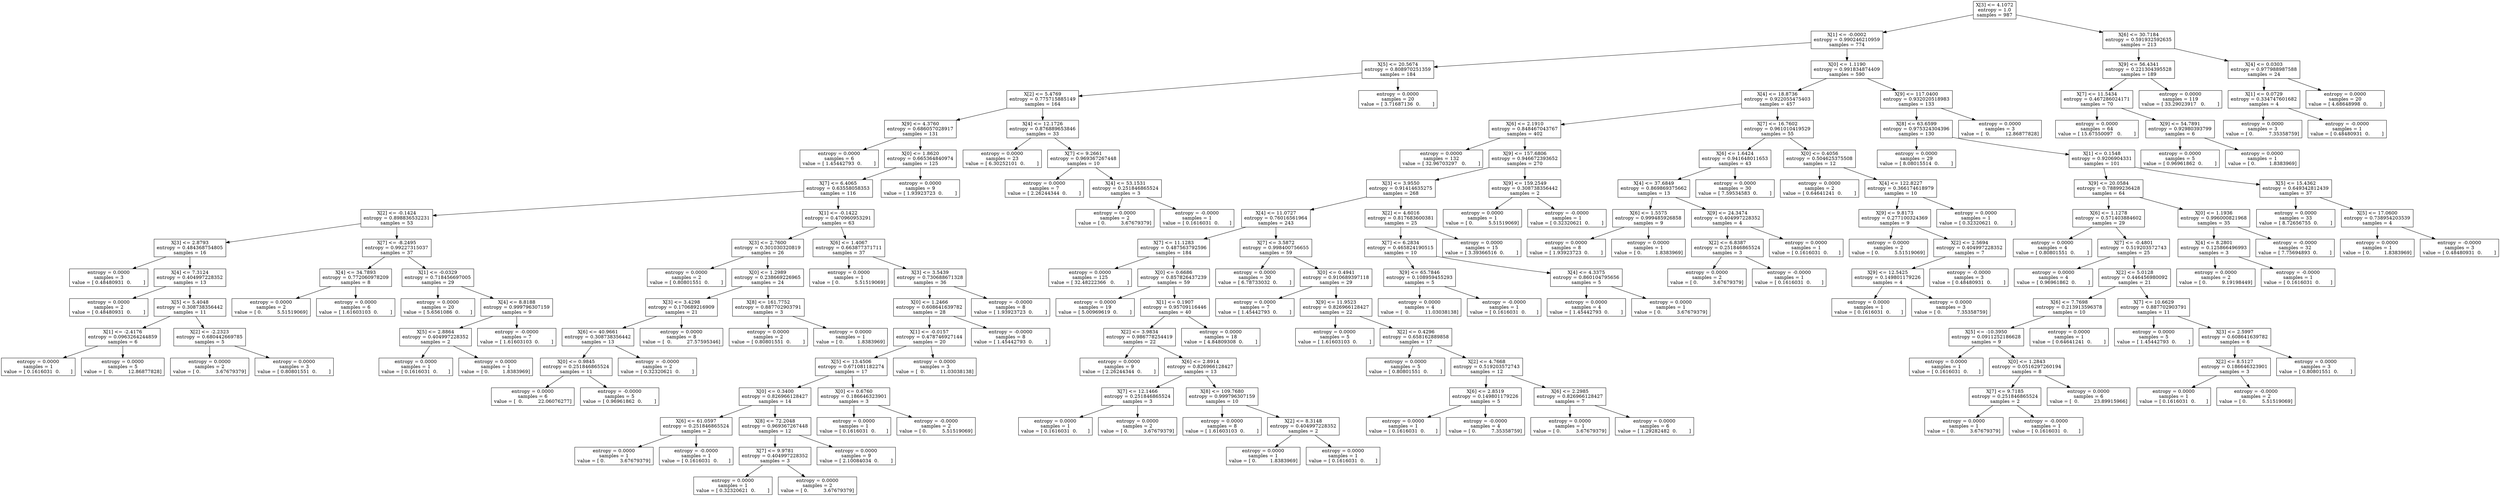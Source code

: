 digraph Tree {
0 [label="X[3] <= 4.1072\nentropy = 1.0\nsamples = 987", shape="box"] ;
1 [label="X[1] <= -0.0002\nentropy = 0.990246210959\nsamples = 774", shape="box"] ;
0 -> 1 ;
2 [label="X[5] <= 20.5674\nentropy = 0.808970251359\nsamples = 184", shape="box"] ;
1 -> 2 ;
3 [label="X[2] <= 5.4769\nentropy = 0.775715885149\nsamples = 164", shape="box"] ;
2 -> 3 ;
4 [label="X[9] <= 4.3760\nentropy = 0.686057028917\nsamples = 131", shape="box"] ;
3 -> 4 ;
5 [label="entropy = 0.0000\nsamples = 6\nvalue = [ 1.45442793  0.        ]", shape="box"] ;
4 -> 5 ;
6 [label="X[0] <= 1.8620\nentropy = 0.665364840974\nsamples = 125", shape="box"] ;
4 -> 6 ;
7 [label="X[7] <= 6.4065\nentropy = 0.63558058353\nsamples = 116", shape="box"] ;
6 -> 7 ;
8 [label="X[2] <= -0.1424\nentropy = 0.898836532231\nsamples = 53", shape="box"] ;
7 -> 8 ;
9 [label="X[3] <= 2.8793\nentropy = 0.484368754805\nsamples = 16", shape="box"] ;
8 -> 9 ;
10 [label="entropy = 0.0000\nsamples = 3\nvalue = [ 0.48480931  0.        ]", shape="box"] ;
9 -> 10 ;
11 [label="X[4] <= 7.3124\nentropy = 0.404997228352\nsamples = 13", shape="box"] ;
9 -> 11 ;
12 [label="entropy = 0.0000\nsamples = 2\nvalue = [ 0.48480931  0.        ]", shape="box"] ;
11 -> 12 ;
13 [label="X[5] <= 5.4048\nentropy = 0.308738356442\nsamples = 11", shape="box"] ;
11 -> 13 ;
14 [label="X[1] <= -2.4176\nentropy = 0.0963264244859\nsamples = 6", shape="box"] ;
13 -> 14 ;
15 [label="entropy = 0.0000\nsamples = 1\nvalue = [ 0.1616031  0.       ]", shape="box"] ;
14 -> 15 ;
16 [label="entropy = 0.0000\nsamples = 5\nvalue = [  0.          12.86877828]", shape="box"] ;
14 -> 16 ;
17 [label="X[2] <= -2.2323\nentropy = 0.680442669785\nsamples = 5", shape="box"] ;
13 -> 17 ;
18 [label="entropy = 0.0000\nsamples = 2\nvalue = [ 0.          3.67679379]", shape="box"] ;
17 -> 18 ;
19 [label="entropy = 0.0000\nsamples = 3\nvalue = [ 0.80801551  0.        ]", shape="box"] ;
17 -> 19 ;
20 [label="X[7] <= -8.2495\nentropy = 0.99227315037\nsamples = 37", shape="box"] ;
8 -> 20 ;
21 [label="X[4] <= 34.7893\nentropy = 0.772060978209\nsamples = 8", shape="box"] ;
20 -> 21 ;
22 [label="entropy = 0.0000\nsamples = 2\nvalue = [ 0.          5.51519069]", shape="box"] ;
21 -> 22 ;
23 [label="entropy = 0.0000\nsamples = 6\nvalue = [ 1.61603103  0.        ]", shape="box"] ;
21 -> 23 ;
24 [label="X[1] <= -0.0329\nentropy = 0.718456697005\nsamples = 29", shape="box"] ;
20 -> 24 ;
25 [label="entropy = 0.0000\nsamples = 20\nvalue = [ 5.6561086  0.       ]", shape="box"] ;
24 -> 25 ;
26 [label="X[4] <= 8.8188\nentropy = 0.999796307159\nsamples = 9", shape="box"] ;
24 -> 26 ;
27 [label="X[5] <= 2.8864\nentropy = 0.404997228352\nsamples = 2", shape="box"] ;
26 -> 27 ;
28 [label="entropy = 0.0000\nsamples = 1\nvalue = [ 0.1616031  0.       ]", shape="box"] ;
27 -> 28 ;
29 [label="entropy = 0.0000\nsamples = 1\nvalue = [ 0.         1.8383969]", shape="box"] ;
27 -> 29 ;
30 [label="entropy = -0.0000\nsamples = 7\nvalue = [ 1.61603103  0.        ]", shape="box"] ;
26 -> 30 ;
31 [label="X[1] <= -0.1422\nentropy = 0.470960953291\nsamples = 63", shape="box"] ;
7 -> 31 ;
32 [label="X[3] <= 2.7600\nentropy = 0.301030320819\nsamples = 26", shape="box"] ;
31 -> 32 ;
33 [label="entropy = 0.0000\nsamples = 2\nvalue = [ 0.80801551  0.        ]", shape="box"] ;
32 -> 33 ;
34 [label="X[0] <= 1.2989\nentropy = 0.238669226965\nsamples = 24", shape="box"] ;
32 -> 34 ;
35 [label="X[3] <= 3.4298\nentropy = 0.170689216909\nsamples = 21", shape="box"] ;
34 -> 35 ;
36 [label="X[6] <= 40.9661\nentropy = 0.308738356442\nsamples = 13", shape="box"] ;
35 -> 36 ;
37 [label="X[0] <= 0.9845\nentropy = 0.251846865524\nsamples = 11", shape="box"] ;
36 -> 37 ;
38 [label="entropy = 0.0000\nsamples = 6\nvalue = [  0.          22.06076277]", shape="box"] ;
37 -> 38 ;
39 [label="entropy = -0.0000\nsamples = 5\nvalue = [ 0.96961862  0.        ]", shape="box"] ;
37 -> 39 ;
40 [label="entropy = -0.0000\nsamples = 2\nvalue = [ 0.32320621  0.        ]", shape="box"] ;
36 -> 40 ;
41 [label="entropy = 0.0000\nsamples = 8\nvalue = [  0.          27.57595346]", shape="box"] ;
35 -> 41 ;
42 [label="X[8] <= 161.7752\nentropy = 0.887702903791\nsamples = 3", shape="box"] ;
34 -> 42 ;
43 [label="entropy = 0.0000\nsamples = 2\nvalue = [ 0.80801551  0.        ]", shape="box"] ;
42 -> 43 ;
44 [label="entropy = 0.0000\nsamples = 1\nvalue = [ 0.         1.8383969]", shape="box"] ;
42 -> 44 ;
45 [label="X[6] <= 1.4067\nentropy = 0.663877371711\nsamples = 37", shape="box"] ;
31 -> 45 ;
46 [label="entropy = 0.0000\nsamples = 1\nvalue = [ 0.          5.51519069]", shape="box"] ;
45 -> 46 ;
47 [label="X[3] <= 3.5439\nentropy = 0.730688671328\nsamples = 36", shape="box"] ;
45 -> 47 ;
48 [label="X[0] <= 1.2466\nentropy = 0.608641639782\nsamples = 28", shape="box"] ;
47 -> 48 ;
49 [label="X[1] <= -0.0157\nentropy = 0.478746927144\nsamples = 20", shape="box"] ;
48 -> 49 ;
50 [label="X[5] <= 13.4506\nentropy = 0.671081182274\nsamples = 17", shape="box"] ;
49 -> 50 ;
51 [label="X[0] <= 0.3400\nentropy = 0.826966128427\nsamples = 14", shape="box"] ;
50 -> 51 ;
52 [label="X[6] <= 61.0597\nentropy = 0.251846865524\nsamples = 2", shape="box"] ;
51 -> 52 ;
53 [label="entropy = 0.0000\nsamples = 1\nvalue = [ 0.          3.67679379]", shape="box"] ;
52 -> 53 ;
54 [label="entropy = -0.0000\nsamples = 1\nvalue = [ 0.1616031  0.       ]", shape="box"] ;
52 -> 54 ;
55 [label="X[8] <= 72.2048\nentropy = 0.969367267448\nsamples = 12", shape="box"] ;
51 -> 55 ;
56 [label="X[7] <= 9.9781\nentropy = 0.404997228352\nsamples = 3", shape="box"] ;
55 -> 56 ;
57 [label="entropy = 0.0000\nsamples = 1\nvalue = [ 0.32320621  0.        ]", shape="box"] ;
56 -> 57 ;
58 [label="entropy = 0.0000\nsamples = 2\nvalue = [ 0.          3.67679379]", shape="box"] ;
56 -> 58 ;
59 [label="entropy = 0.0000\nsamples = 9\nvalue = [ 2.10084034  0.        ]", shape="box"] ;
55 -> 59 ;
60 [label="X[0] <= 0.6760\nentropy = 0.186646323901\nsamples = 3", shape="box"] ;
50 -> 60 ;
61 [label="entropy = 0.0000\nsamples = 1\nvalue = [ 0.1616031  0.       ]", shape="box"] ;
60 -> 61 ;
62 [label="entropy = -0.0000\nsamples = 2\nvalue = [ 0.          5.51519069]", shape="box"] ;
60 -> 62 ;
63 [label="entropy = 0.0000\nsamples = 3\nvalue = [  0.          11.03038138]", shape="box"] ;
49 -> 63 ;
64 [label="entropy = -0.0000\nsamples = 8\nvalue = [ 1.45442793  0.        ]", shape="box"] ;
48 -> 64 ;
65 [label="entropy = -0.0000\nsamples = 8\nvalue = [ 1.93923723  0.        ]", shape="box"] ;
47 -> 65 ;
66 [label="entropy = 0.0000\nsamples = 9\nvalue = [ 1.93923723  0.        ]", shape="box"] ;
6 -> 66 ;
67 [label="X[4] <= 12.1726\nentropy = 0.876889653846\nsamples = 33", shape="box"] ;
3 -> 67 ;
68 [label="entropy = 0.0000\nsamples = 23\nvalue = [ 6.30252101  0.        ]", shape="box"] ;
67 -> 68 ;
69 [label="X[7] <= 9.2661\nentropy = 0.969367267448\nsamples = 10", shape="box"] ;
67 -> 69 ;
70 [label="entropy = 0.0000\nsamples = 7\nvalue = [ 2.26244344  0.        ]", shape="box"] ;
69 -> 70 ;
71 [label="X[4] <= 53.1531\nentropy = 0.251846865524\nsamples = 3", shape="box"] ;
69 -> 71 ;
72 [label="entropy = 0.0000\nsamples = 2\nvalue = [ 0.          3.67679379]", shape="box"] ;
71 -> 72 ;
73 [label="entropy = -0.0000\nsamples = 1\nvalue = [ 0.1616031  0.       ]", shape="box"] ;
71 -> 73 ;
74 [label="entropy = 0.0000\nsamples = 20\nvalue = [ 3.71687136  0.        ]", shape="box"] ;
2 -> 74 ;
75 [label="X[0] <= 1.1190\nentropy = 0.991834874409\nsamples = 590", shape="box"] ;
1 -> 75 ;
76 [label="X[4] <= 18.8736\nentropy = 0.922055475403\nsamples = 457", shape="box"] ;
75 -> 76 ;
77 [label="X[6] <= 2.1910\nentropy = 0.848467043767\nsamples = 402", shape="box"] ;
76 -> 77 ;
78 [label="entropy = 0.0000\nsamples = 132\nvalue = [ 32.96703297   0.        ]", shape="box"] ;
77 -> 78 ;
79 [label="X[9] <= 157.6806\nentropy = 0.946672393652\nsamples = 270", shape="box"] ;
77 -> 79 ;
80 [label="X[3] <= 3.9550\nentropy = 0.91414635275\nsamples = 268", shape="box"] ;
79 -> 80 ;
81 [label="X[4] <= 11.0727\nentropy = 0.76016561964\nsamples = 243", shape="box"] ;
80 -> 81 ;
82 [label="X[7] <= 11.1283\nentropy = 0.487563792596\nsamples = 184", shape="box"] ;
81 -> 82 ;
83 [label="entropy = 0.0000\nsamples = 125\nvalue = [ 32.48222366   0.        ]", shape="box"] ;
82 -> 83 ;
84 [label="X[0] <= 0.6686\nentropy = 0.857826437239\nsamples = 59", shape="box"] ;
82 -> 84 ;
85 [label="entropy = 0.0000\nsamples = 19\nvalue = [ 5.00969619  0.        ]", shape="box"] ;
84 -> 85 ;
86 [label="X[1] <= 0.1907\nentropy = 0.95709116446\nsamples = 40", shape="box"] ;
84 -> 86 ;
87 [label="X[2] <= 3.9834\nentropy = 0.986778254419\nsamples = 22", shape="box"] ;
86 -> 87 ;
88 [label="entropy = 0.0000\nsamples = 9\nvalue = [ 2.26244344  0.        ]", shape="box"] ;
87 -> 88 ;
89 [label="X[6] <= 2.8914\nentropy = 0.826966128427\nsamples = 13", shape="box"] ;
87 -> 89 ;
90 [label="X[7] <= 12.1466\nentropy = 0.251846865524\nsamples = 3", shape="box"] ;
89 -> 90 ;
91 [label="entropy = 0.0000\nsamples = 1\nvalue = [ 0.1616031  0.       ]", shape="box"] ;
90 -> 91 ;
92 [label="entropy = 0.0000\nsamples = 2\nvalue = [ 0.          3.67679379]", shape="box"] ;
90 -> 92 ;
93 [label="X[8] <= 109.7680\nentropy = 0.999796307159\nsamples = 10", shape="box"] ;
89 -> 93 ;
94 [label="entropy = 0.0000\nsamples = 8\nvalue = [ 1.61603103  0.        ]", shape="box"] ;
93 -> 94 ;
95 [label="X[2] <= 8.3148\nentropy = 0.404997228352\nsamples = 2", shape="box"] ;
93 -> 95 ;
96 [label="entropy = 0.0000\nsamples = 1\nvalue = [ 0.         1.8383969]", shape="box"] ;
95 -> 96 ;
97 [label="entropy = 0.0000\nsamples = 1\nvalue = [ 0.1616031  0.       ]", shape="box"] ;
95 -> 97 ;
98 [label="entropy = 0.0000\nsamples = 18\nvalue = [ 4.84809308  0.        ]", shape="box"] ;
86 -> 98 ;
99 [label="X[7] <= 3.5872\nentropy = 0.998400756655\nsamples = 59", shape="box"] ;
81 -> 99 ;
100 [label="entropy = 0.0000\nsamples = 30\nvalue = [ 6.78733032  0.        ]", shape="box"] ;
99 -> 100 ;
101 [label="X[0] <= 0.4941\nentropy = 0.910689397118\nsamples = 29", shape="box"] ;
99 -> 101 ;
102 [label="entropy = 0.0000\nsamples = 7\nvalue = [ 1.45442793  0.        ]", shape="box"] ;
101 -> 102 ;
103 [label="X[9] <= 11.9523\nentropy = 0.826966128427\nsamples = 22", shape="box"] ;
101 -> 103 ;
104 [label="entropy = 0.0000\nsamples = 5\nvalue = [ 1.61603103  0.        ]", shape="box"] ;
103 -> 104 ;
105 [label="X[2] <= 0.4296\nentropy = 0.658162889858\nsamples = 17", shape="box"] ;
103 -> 105 ;
106 [label="entropy = 0.0000\nsamples = 5\nvalue = [ 0.80801551  0.        ]", shape="box"] ;
105 -> 106 ;
107 [label="X[2] <= 4.7668\nentropy = 0.519203572743\nsamples = 12", shape="box"] ;
105 -> 107 ;
108 [label="X[6] <= 2.8519\nentropy = 0.149801179226\nsamples = 5", shape="box"] ;
107 -> 108 ;
109 [label="entropy = 0.0000\nsamples = 1\nvalue = [ 0.1616031  0.       ]", shape="box"] ;
108 -> 109 ;
110 [label="entropy = -0.0000\nsamples = 4\nvalue = [ 0.          7.35358759]", shape="box"] ;
108 -> 110 ;
111 [label="X[6] <= 2.2985\nentropy = 0.826966128427\nsamples = 7", shape="box"] ;
107 -> 111 ;
112 [label="entropy = 0.0000\nsamples = 1\nvalue = [ 0.          3.67679379]", shape="box"] ;
111 -> 112 ;
113 [label="entropy = 0.0000\nsamples = 6\nvalue = [ 1.29282482  0.        ]", shape="box"] ;
111 -> 113 ;
114 [label="X[2] <= 4.6016\nentropy = 0.817683600381\nsamples = 25", shape="box"] ;
80 -> 114 ;
115 [label="X[7] <= 6.2834\nentropy = 0.465824190515\nsamples = 10", shape="box"] ;
114 -> 115 ;
116 [label="X[9] <= 65.7846\nentropy = 0.108959455293\nsamples = 5", shape="box"] ;
115 -> 116 ;
117 [label="entropy = 0.0000\nsamples = 4\nvalue = [  0.          11.03038138]", shape="box"] ;
116 -> 117 ;
118 [label="entropy = -0.0000\nsamples = 1\nvalue = [ 0.1616031  0.       ]", shape="box"] ;
116 -> 118 ;
119 [label="X[4] <= 4.3375\nentropy = 0.860104795656\nsamples = 5", shape="box"] ;
115 -> 119 ;
120 [label="entropy = 0.0000\nsamples = 4\nvalue = [ 1.45442793  0.        ]", shape="box"] ;
119 -> 120 ;
121 [label="entropy = 0.0000\nsamples = 1\nvalue = [ 0.          3.67679379]", shape="box"] ;
119 -> 121 ;
122 [label="entropy = 0.0000\nsamples = 15\nvalue = [ 3.39366516  0.        ]", shape="box"] ;
114 -> 122 ;
123 [label="X[9] <= 159.2549\nentropy = 0.308738356442\nsamples = 2", shape="box"] ;
79 -> 123 ;
124 [label="entropy = 0.0000\nsamples = 1\nvalue = [ 0.          5.51519069]", shape="box"] ;
123 -> 124 ;
125 [label="entropy = -0.0000\nsamples = 1\nvalue = [ 0.32320621  0.        ]", shape="box"] ;
123 -> 125 ;
126 [label="X[7] <= 16.7602\nentropy = 0.961010419529\nsamples = 55", shape="box"] ;
76 -> 126 ;
127 [label="X[6] <= 1.6424\nentropy = 0.941648011653\nsamples = 43", shape="box"] ;
126 -> 127 ;
128 [label="X[4] <= 37.6849\nentropy = 0.869869375662\nsamples = 13", shape="box"] ;
127 -> 128 ;
129 [label="X[6] <= 1.5575\nentropy = 0.999485926858\nsamples = 9", shape="box"] ;
128 -> 129 ;
130 [label="entropy = 0.0000\nsamples = 8\nvalue = [ 1.93923723  0.        ]", shape="box"] ;
129 -> 130 ;
131 [label="entropy = 0.0000\nsamples = 1\nvalue = [ 0.         1.8383969]", shape="box"] ;
129 -> 131 ;
132 [label="X[9] <= 24.3474\nentropy = 0.404997228352\nsamples = 4", shape="box"] ;
128 -> 132 ;
133 [label="X[2] <= 6.8387\nentropy = 0.251846865524\nsamples = 3", shape="box"] ;
132 -> 133 ;
134 [label="entropy = 0.0000\nsamples = 2\nvalue = [ 0.          3.67679379]", shape="box"] ;
133 -> 134 ;
135 [label="entropy = -0.0000\nsamples = 1\nvalue = [ 0.1616031  0.       ]", shape="box"] ;
133 -> 135 ;
136 [label="entropy = 0.0000\nsamples = 1\nvalue = [ 0.1616031  0.       ]", shape="box"] ;
132 -> 136 ;
137 [label="entropy = 0.0000\nsamples = 30\nvalue = [ 7.59534583  0.        ]", shape="box"] ;
127 -> 137 ;
138 [label="X[0] <= 0.4056\nentropy = 0.504625375508\nsamples = 12", shape="box"] ;
126 -> 138 ;
139 [label="entropy = 0.0000\nsamples = 2\nvalue = [ 0.64641241  0.        ]", shape="box"] ;
138 -> 139 ;
140 [label="X[4] <= 122.8227\nentropy = 0.366174618979\nsamples = 10", shape="box"] ;
138 -> 140 ;
141 [label="X[9] <= 9.8173\nentropy = 0.277100324369\nsamples = 9", shape="box"] ;
140 -> 141 ;
142 [label="entropy = 0.0000\nsamples = 2\nvalue = [ 0.          5.51519069]", shape="box"] ;
141 -> 142 ;
143 [label="X[2] <= 2.5694\nentropy = 0.404997228352\nsamples = 7", shape="box"] ;
141 -> 143 ;
144 [label="X[9] <= 12.5425\nentropy = 0.149801179226\nsamples = 4", shape="box"] ;
143 -> 144 ;
145 [label="entropy = 0.0000\nsamples = 1\nvalue = [ 0.1616031  0.       ]", shape="box"] ;
144 -> 145 ;
146 [label="entropy = 0.0000\nsamples = 3\nvalue = [ 0.          7.35358759]", shape="box"] ;
144 -> 146 ;
147 [label="entropy = -0.0000\nsamples = 3\nvalue = [ 0.48480931  0.        ]", shape="box"] ;
143 -> 147 ;
148 [label="entropy = 0.0000\nsamples = 1\nvalue = [ 0.32320621  0.        ]", shape="box"] ;
140 -> 148 ;
149 [label="X[9] <= 117.0400\nentropy = 0.932020518983\nsamples = 133", shape="box"] ;
75 -> 149 ;
150 [label="X[8] <= 63.6599\nentropy = 0.975324304396\nsamples = 130", shape="box"] ;
149 -> 150 ;
151 [label="entropy = 0.0000\nsamples = 29\nvalue = [ 8.08015514  0.        ]", shape="box"] ;
150 -> 151 ;
152 [label="X[1] <= 0.1548\nentropy = 0.9206904331\nsamples = 101", shape="box"] ;
150 -> 152 ;
153 [label="X[9] <= 20.0584\nentropy = 0.78899236428\nsamples = 64", shape="box"] ;
152 -> 153 ;
154 [label="X[6] <= 1.1278\nentropy = 0.571403884602\nsamples = 29", shape="box"] ;
153 -> 154 ;
155 [label="entropy = 0.0000\nsamples = 4\nvalue = [ 0.80801551  0.        ]", shape="box"] ;
154 -> 155 ;
156 [label="X[7] <= -0.4801\nentropy = 0.519203572743\nsamples = 25", shape="box"] ;
154 -> 156 ;
157 [label="entropy = 0.0000\nsamples = 4\nvalue = [ 0.96961862  0.        ]", shape="box"] ;
156 -> 157 ;
158 [label="X[2] <= 5.0128\nentropy = 0.446456980092\nsamples = 21", shape="box"] ;
156 -> 158 ;
159 [label="X[6] <= 7.7698\nentropy = 0.213913596378\nsamples = 10", shape="box"] ;
158 -> 159 ;
160 [label="X[5] <= -10.3950\nentropy = 0.0911252186628\nsamples = 9", shape="box"] ;
159 -> 160 ;
161 [label="entropy = 0.0000\nsamples = 1\nvalue = [ 0.1616031  0.       ]", shape="box"] ;
160 -> 161 ;
162 [label="X[0] <= 1.2843\nentropy = 0.0516297260194\nsamples = 8", shape="box"] ;
160 -> 162 ;
163 [label="X[7] <= 9.7185\nentropy = 0.251846865524\nsamples = 2", shape="box"] ;
162 -> 163 ;
164 [label="entropy = 0.0000\nsamples = 1\nvalue = [ 0.          3.67679379]", shape="box"] ;
163 -> 164 ;
165 [label="entropy = -0.0000\nsamples = 1\nvalue = [ 0.1616031  0.       ]", shape="box"] ;
163 -> 165 ;
166 [label="entropy = 0.0000\nsamples = 6\nvalue = [  0.          23.89915966]", shape="box"] ;
162 -> 166 ;
167 [label="entropy = 0.0000\nsamples = 1\nvalue = [ 0.64641241  0.        ]", shape="box"] ;
159 -> 167 ;
168 [label="X[7] <= 10.6629\nentropy = 0.887702903791\nsamples = 11", shape="box"] ;
158 -> 168 ;
169 [label="entropy = 0.0000\nsamples = 5\nvalue = [ 1.45442793  0.        ]", shape="box"] ;
168 -> 169 ;
170 [label="X[3] <= 2.5997\nentropy = 0.608641639782\nsamples = 6", shape="box"] ;
168 -> 170 ;
171 [label="X[2] <= 8.5127\nentropy = 0.186646323901\nsamples = 3", shape="box"] ;
170 -> 171 ;
172 [label="entropy = 0.0000\nsamples = 1\nvalue = [ 0.1616031  0.       ]", shape="box"] ;
171 -> 172 ;
173 [label="entropy = -0.0000\nsamples = 2\nvalue = [ 0.          5.51519069]", shape="box"] ;
171 -> 173 ;
174 [label="entropy = 0.0000\nsamples = 3\nvalue = [ 0.80801551  0.        ]", shape="box"] ;
170 -> 174 ;
175 [label="X[0] <= 1.1936\nentropy = 0.996000821968\nsamples = 35", shape="box"] ;
153 -> 175 ;
176 [label="X[4] <= 8.2801\nentropy = 0.125866496993\nsamples = 3", shape="box"] ;
175 -> 176 ;
177 [label="entropy = 0.0000\nsamples = 2\nvalue = [ 0.          9.19198449]", shape="box"] ;
176 -> 177 ;
178 [label="entropy = -0.0000\nsamples = 1\nvalue = [ 0.1616031  0.       ]", shape="box"] ;
176 -> 178 ;
179 [label="entropy = -0.0000\nsamples = 32\nvalue = [ 7.75694893  0.        ]", shape="box"] ;
175 -> 179 ;
180 [label="X[5] <= 15.4362\nentropy = 0.649342812439\nsamples = 37", shape="box"] ;
152 -> 180 ;
181 [label="entropy = 0.0000\nsamples = 33\nvalue = [ 8.72656755  0.        ]", shape="box"] ;
180 -> 181 ;
182 [label="X[5] <= 17.0600\nentropy = 0.738954203539\nsamples = 4", shape="box"] ;
180 -> 182 ;
183 [label="entropy = 0.0000\nsamples = 1\nvalue = [ 0.         1.8383969]", shape="box"] ;
182 -> 183 ;
184 [label="entropy = -0.0000\nsamples = 3\nvalue = [ 0.48480931  0.        ]", shape="box"] ;
182 -> 184 ;
185 [label="entropy = 0.0000\nsamples = 3\nvalue = [  0.          12.86877828]", shape="box"] ;
149 -> 185 ;
186 [label="X[6] <= 30.7184\nentropy = 0.591932592635\nsamples = 213", shape="box"] ;
0 -> 186 ;
187 [label="X[9] <= 56.4341\nentropy = 0.221304395528\nsamples = 189", shape="box"] ;
186 -> 187 ;
188 [label="X[7] <= 11.5434\nentropy = 0.467286024171\nsamples = 70", shape="box"] ;
187 -> 188 ;
189 [label="entropy = 0.0000\nsamples = 64\nvalue = [ 15.67550097   0.        ]", shape="box"] ;
188 -> 189 ;
190 [label="X[9] <= 54.7891\nentropy = 0.92980393799\nsamples = 6", shape="box"] ;
188 -> 190 ;
191 [label="entropy = 0.0000\nsamples = 5\nvalue = [ 0.96961862  0.        ]", shape="box"] ;
190 -> 191 ;
192 [label="entropy = 0.0000\nsamples = 1\nvalue = [ 0.         1.8383969]", shape="box"] ;
190 -> 192 ;
193 [label="entropy = 0.0000\nsamples = 119\nvalue = [ 33.29023917   0.        ]", shape="box"] ;
187 -> 193 ;
194 [label="X[4] <= 0.0303\nentropy = 0.977988987588\nsamples = 24", shape="box"] ;
186 -> 194 ;
195 [label="X[1] <= 0.0729\nentropy = 0.334747601682\nsamples = 4", shape="box"] ;
194 -> 195 ;
196 [label="entropy = 0.0000\nsamples = 3\nvalue = [ 0.          7.35358759]", shape="box"] ;
195 -> 196 ;
197 [label="entropy = -0.0000\nsamples = 1\nvalue = [ 0.48480931  0.        ]", shape="box"] ;
195 -> 197 ;
198 [label="entropy = 0.0000\nsamples = 20\nvalue = [ 4.68648998  0.        ]", shape="box"] ;
194 -> 198 ;
}